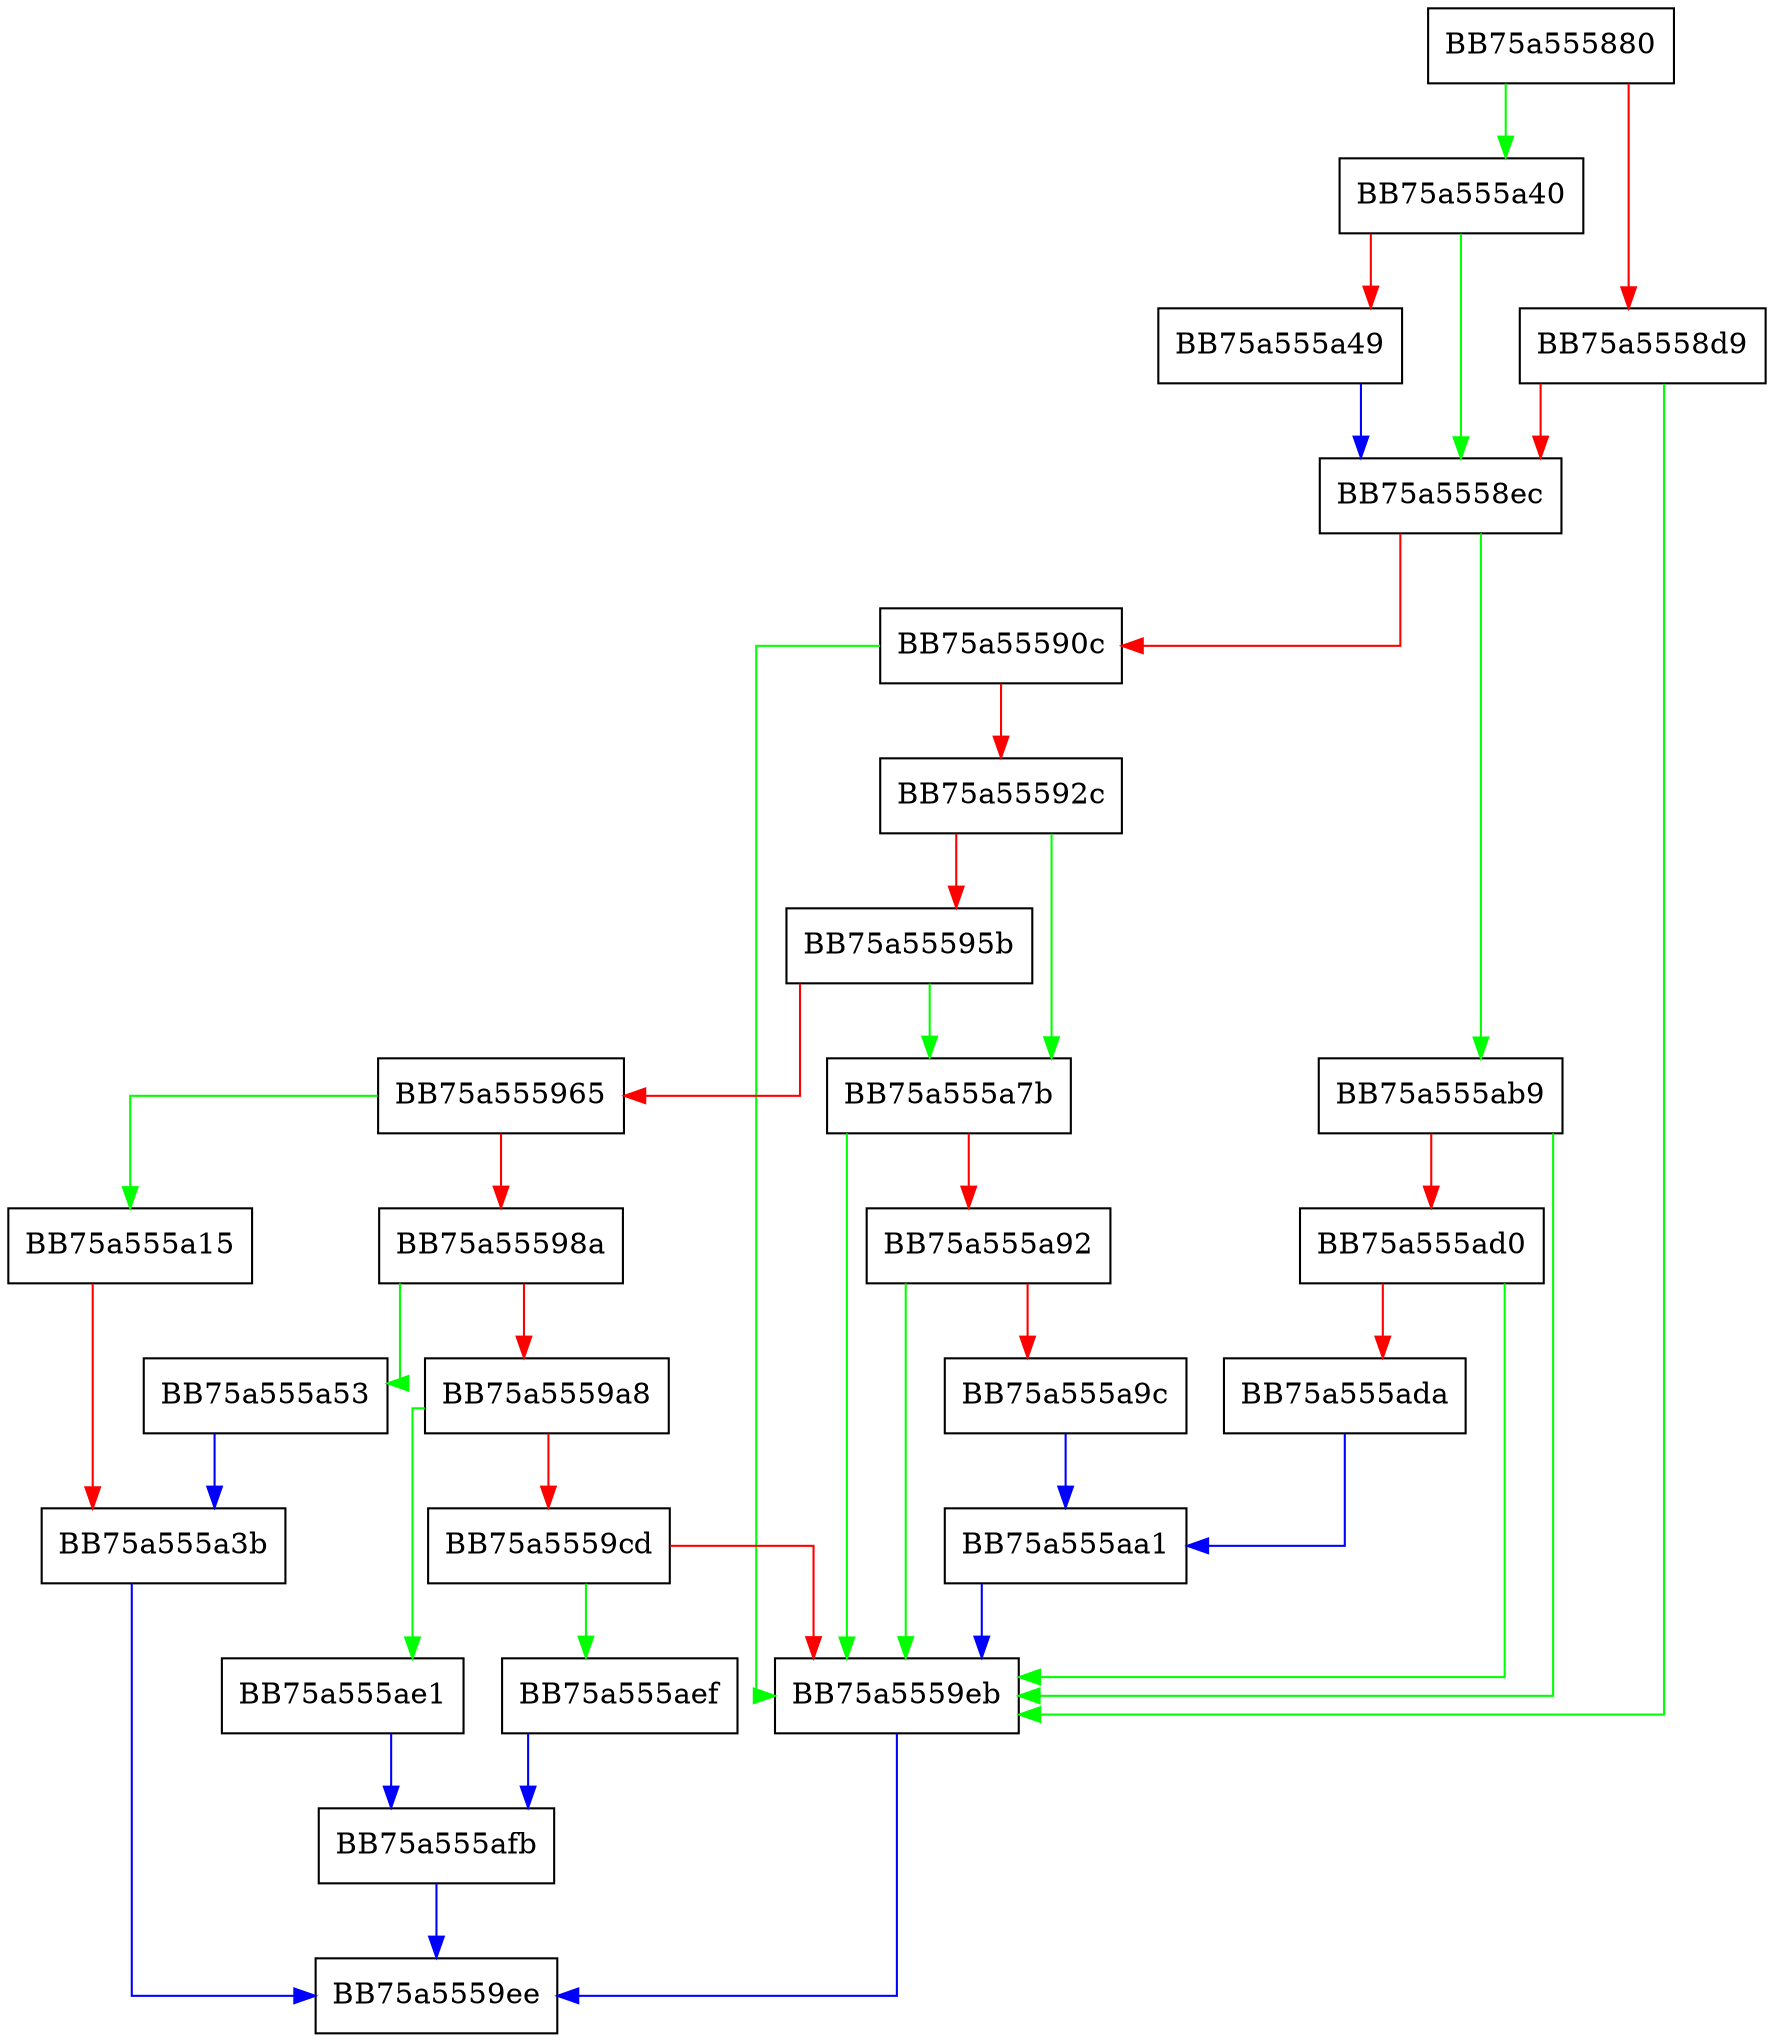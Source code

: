 digraph IsMine {
  node [shape="box"];
  graph [splines=ortho];
  BB75a555880 -> BB75a555a40 [color="green"];
  BB75a555880 -> BB75a5558d9 [color="red"];
  BB75a5558d9 -> BB75a5559eb [color="green"];
  BB75a5558d9 -> BB75a5558ec [color="red"];
  BB75a5558ec -> BB75a555ab9 [color="green"];
  BB75a5558ec -> BB75a55590c [color="red"];
  BB75a55590c -> BB75a5559eb [color="green"];
  BB75a55590c -> BB75a55592c [color="red"];
  BB75a55592c -> BB75a555a7b [color="green"];
  BB75a55592c -> BB75a55595b [color="red"];
  BB75a55595b -> BB75a555a7b [color="green"];
  BB75a55595b -> BB75a555965 [color="red"];
  BB75a555965 -> BB75a555a15 [color="green"];
  BB75a555965 -> BB75a55598a [color="red"];
  BB75a55598a -> BB75a555a53 [color="green"];
  BB75a55598a -> BB75a5559a8 [color="red"];
  BB75a5559a8 -> BB75a555ae1 [color="green"];
  BB75a5559a8 -> BB75a5559cd [color="red"];
  BB75a5559cd -> BB75a555aef [color="green"];
  BB75a5559cd -> BB75a5559eb [color="red"];
  BB75a5559eb -> BB75a5559ee [color="blue"];
  BB75a555a15 -> BB75a555a3b [color="red"];
  BB75a555a3b -> BB75a5559ee [color="blue"];
  BB75a555a40 -> BB75a5558ec [color="green"];
  BB75a555a40 -> BB75a555a49 [color="red"];
  BB75a555a49 -> BB75a5558ec [color="blue"];
  BB75a555a53 -> BB75a555a3b [color="blue"];
  BB75a555a7b -> BB75a5559eb [color="green"];
  BB75a555a7b -> BB75a555a92 [color="red"];
  BB75a555a92 -> BB75a5559eb [color="green"];
  BB75a555a92 -> BB75a555a9c [color="red"];
  BB75a555a9c -> BB75a555aa1 [color="blue"];
  BB75a555aa1 -> BB75a5559eb [color="blue"];
  BB75a555ab9 -> BB75a5559eb [color="green"];
  BB75a555ab9 -> BB75a555ad0 [color="red"];
  BB75a555ad0 -> BB75a5559eb [color="green"];
  BB75a555ad0 -> BB75a555ada [color="red"];
  BB75a555ada -> BB75a555aa1 [color="blue"];
  BB75a555ae1 -> BB75a555afb [color="blue"];
  BB75a555aef -> BB75a555afb [color="blue"];
  BB75a555afb -> BB75a5559ee [color="blue"];
}
